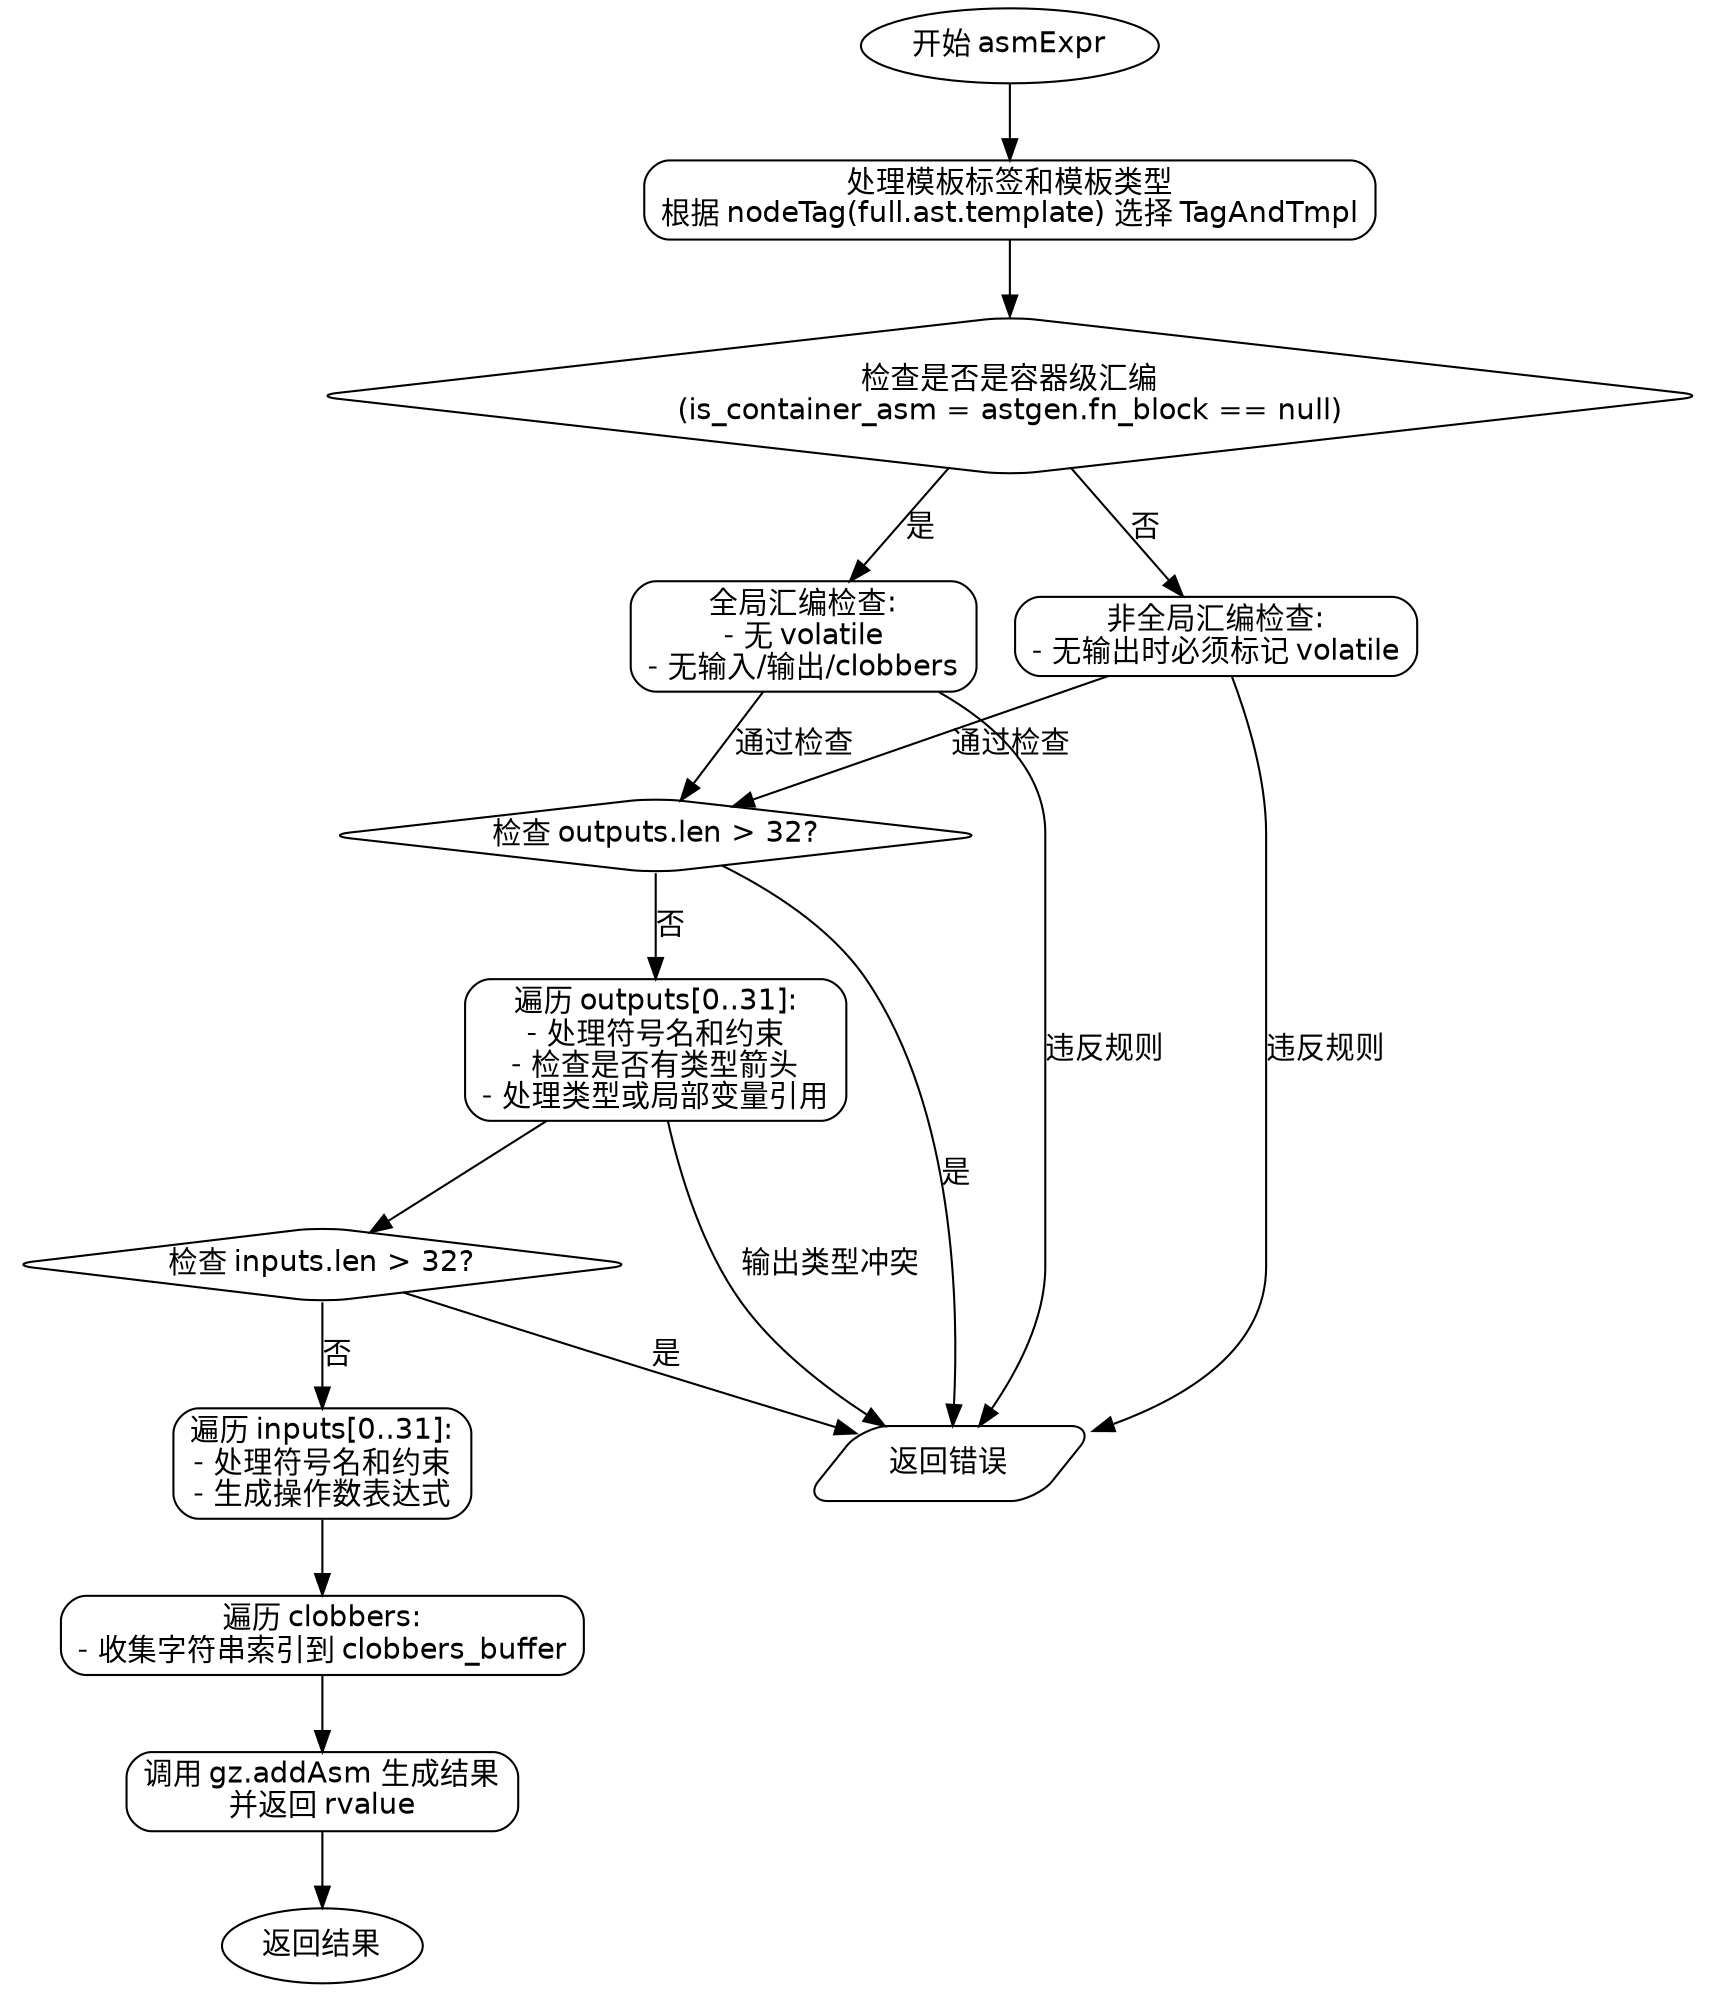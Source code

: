 
digraph flowchart {
    node [fontname="Helvetica", shape=box, style=rounded];
    edge [fontname="Helvetica"];

    start [label="开始 asmExpr", shape=ellipse];
    handle_template [label="处理模板标签和模板类型\n根据 nodeTag(full.ast.template) 选择 TagAndTmpl"];
    check_container_asm [label="检查是否是容器级汇编\n(is_container_asm = astgen.fn_block == null)", shape=diamond];
    container_asm_checks [label="全局汇编检查:\n- 无 volatile\n- 无输入/输出/clobbers"];
    non_container_checks [label="非全局汇编检查:\n- 无输出时必须标记 volatile"];
    check_outputs_count [label="检查 outputs.len > 32?", shape=diamond];
    process_outputs [label="遍历 outputs[0..31]:\n- 处理符号名和约束\n- 检查是否有类型箭头\n- 处理类型或局部变量引用"];
    check_inputs_count [label="检查 inputs.len > 32?", shape=diamond];
    process_inputs [label="遍历 inputs[0..31]:\n- 处理符号名和约束\n- 生成操作数表达式"];
    process_clobbers [label="遍历 clobbers:\n- 收集字符串索引到 clobbers_buffer"];
    generate_result [label="调用 gz.addAsm 生成结果\n并返回 rvalue"];
    error_node [label="返回错误", shape=parallelogram];

    start -> handle_template;
    handle_template -> check_container_asm;

    check_container_asm -> container_asm_checks [label="是"];
    check_container_asm -> non_container_checks [label="否"];

    container_asm_checks -> check_outputs_count [label="通过检查"];
    container_asm_checks -> error_node [label="违反规则"];

    non_container_checks -> check_outputs_count [label="通过检查"];
    non_container_checks -> error_node [label="违反规则"];

    check_outputs_count -> error_node [label="是"];
    check_outputs_count -> process_outputs [label="否"];

    process_outputs -> check_inputs_count;
    process_outputs -> error_node [label="输出类型冲突"];

    check_inputs_count -> error_node [label="是"];
    check_inputs_count -> process_inputs [label="否"];

    process_inputs -> process_clobbers;

    process_clobbers -> generate_result;
    generate_result -> end;

    end [label="返回结果", shape=ellipse];
}
